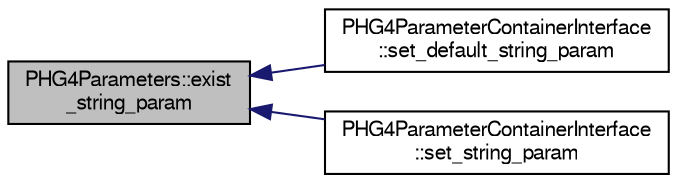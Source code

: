digraph "PHG4Parameters::exist_string_param"
{
  bgcolor="transparent";
  edge [fontname="FreeSans",fontsize="10",labelfontname="FreeSans",labelfontsize="10"];
  node [fontname="FreeSans",fontsize="10",shape=record];
  rankdir="LR";
  Node1 [label="PHG4Parameters::exist\l_string_param",height=0.2,width=0.4,color="black", fillcolor="grey75", style="filled" fontcolor="black"];
  Node1 -> Node2 [dir="back",color="midnightblue",fontsize="10",style="solid",fontname="FreeSans"];
  Node2 [label="PHG4ParameterContainerInterface\l::set_default_string_param",height=0.2,width=0.4,color="black",URL="$d4/d69/classPHG4ParameterContainerInterface.html#a938f90439bcf19e7156ed25501a6ea13"];
  Node1 -> Node3 [dir="back",color="midnightblue",fontsize="10",style="solid",fontname="FreeSans"];
  Node3 [label="PHG4ParameterContainerInterface\l::set_string_param",height=0.2,width=0.4,color="black",URL="$d4/d69/classPHG4ParameterContainerInterface.html#ae140bb6c7a71cf48afc1b089b7a5e6cd"];
}
